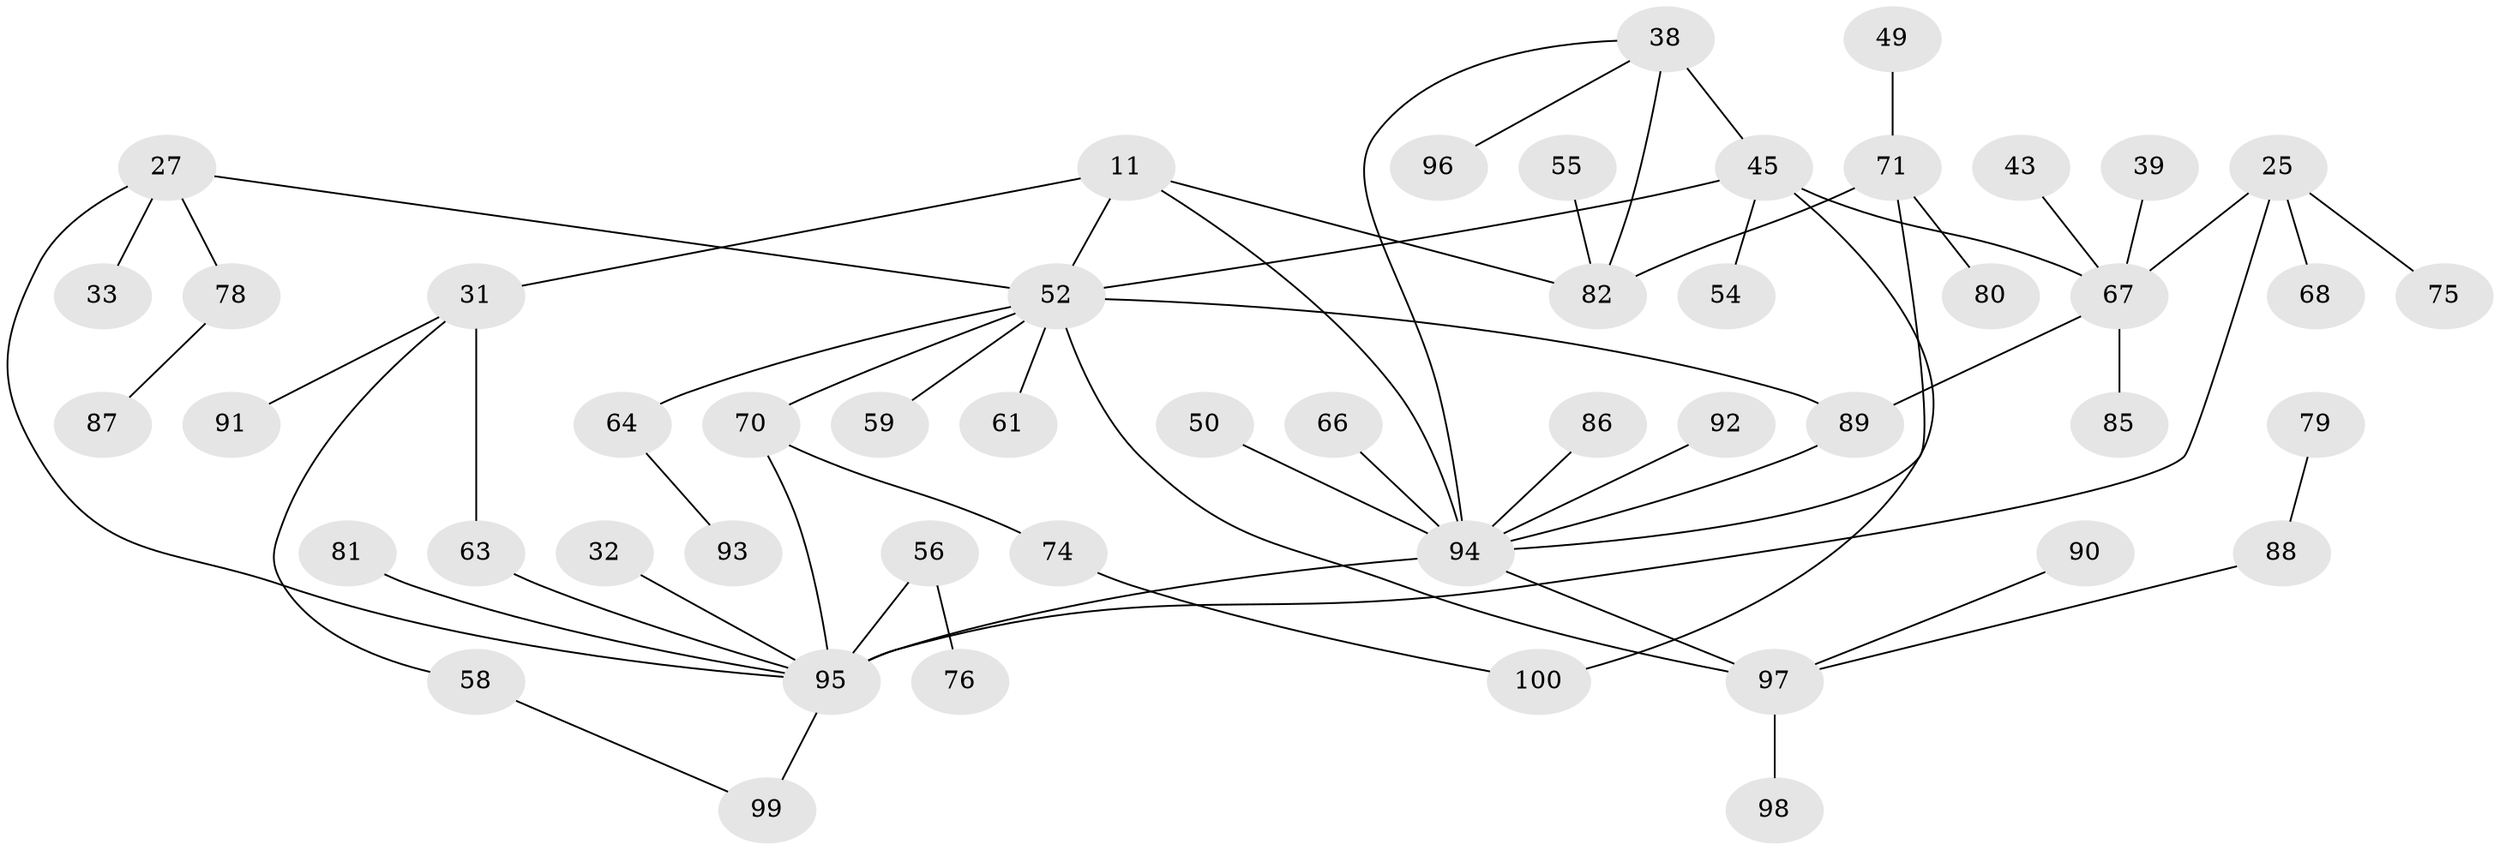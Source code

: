 // original degree distribution, {4: 0.13, 5: 0.06, 3: 0.25, 8: 0.02, 2: 0.19, 1: 0.35}
// Generated by graph-tools (version 1.1) at 2025/41/03/09/25 04:41:58]
// undirected, 50 vertices, 61 edges
graph export_dot {
graph [start="1"]
  node [color=gray90,style=filled];
  11;
  25 [super="+13"];
  27;
  31 [super="+16"];
  32;
  33;
  38 [super="+23"];
  39;
  43;
  45 [super="+24+44"];
  49;
  50;
  52 [super="+26+29+19"];
  54;
  55;
  56;
  58 [super="+51"];
  59;
  61;
  63 [super="+60"];
  64 [super="+46"];
  66;
  67 [super="+14+42"];
  68;
  70 [super="+7"];
  71 [super="+40"];
  74 [super="+73"];
  75;
  76;
  78;
  79;
  80;
  81;
  82 [super="+77"];
  85;
  86;
  87;
  88 [super="+72"];
  89 [super="+6+83"];
  90;
  91;
  92;
  93;
  94 [super="+69"];
  95 [super="+18+84+12"];
  96;
  97 [super="+57+62"];
  98;
  99;
  100;
  11 -- 31 [weight=2];
  11 -- 82 [weight=2];
  11 -- 52 [weight=2];
  11 -- 94 [weight=2];
  25 -- 68;
  25 -- 75;
  25 -- 95 [weight=2];
  25 -- 67;
  27 -- 33;
  27 -- 78;
  27 -- 95;
  27 -- 52;
  31 -- 91;
  31 -- 58;
  31 -- 63;
  32 -- 95;
  38 -- 96;
  38 -- 82 [weight=2];
  38 -- 45;
  38 -- 94;
  39 -- 67;
  43 -- 67;
  45 -- 52 [weight=2];
  45 -- 54;
  45 -- 100;
  45 -- 67;
  49 -- 71;
  50 -- 94;
  52 -- 61;
  52 -- 70 [weight=2];
  52 -- 59;
  52 -- 64;
  52 -- 97;
  52 -- 89;
  55 -- 82;
  56 -- 76;
  56 -- 95;
  58 -- 99;
  63 -- 95;
  64 -- 93;
  66 -- 94;
  67 -- 89;
  67 -- 85;
  70 -- 95 [weight=3];
  70 -- 74;
  71 -- 80;
  71 -- 82 [weight=2];
  71 -- 94;
  74 -- 100;
  78 -- 87;
  79 -- 88;
  81 -- 95;
  86 -- 94;
  88 -- 97;
  89 -- 94;
  90 -- 97;
  92 -- 94;
  94 -- 95 [weight=2];
  94 -- 97;
  95 -- 99;
  97 -- 98;
}
